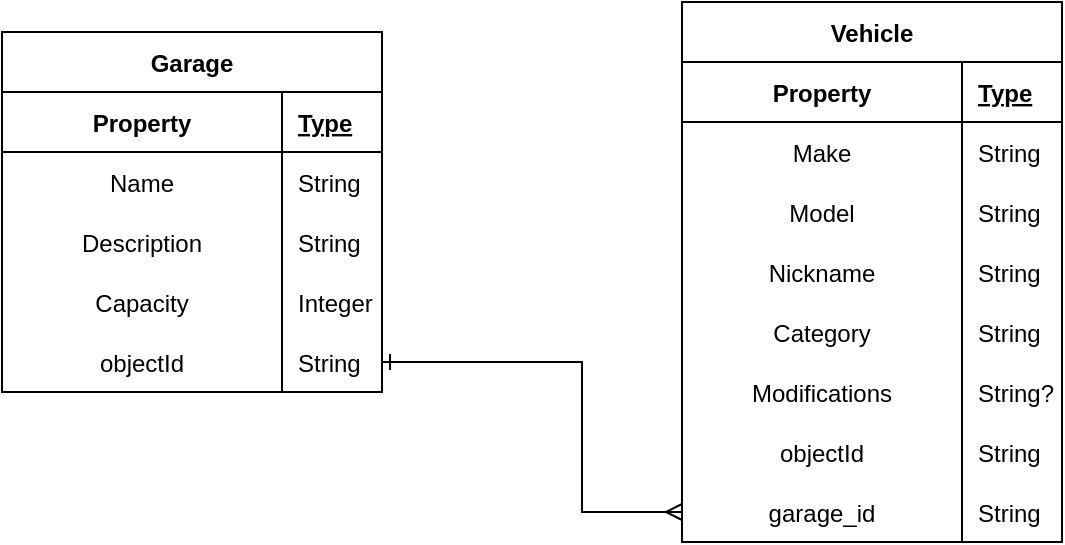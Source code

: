 <mxfile version="20.4.2" type="github">
  <diagram id="mfgf_DxSWvPRphigtXnv" name="Page-1">
    <mxGraphModel dx="946" dy="588" grid="1" gridSize="10" guides="1" tooltips="1" connect="1" arrows="1" fold="1" page="1" pageScale="1" pageWidth="850" pageHeight="1100" math="0" shadow="0">
      <root>
        <mxCell id="0" />
        <mxCell id="1" parent="0" />
        <mxCell id="8G7je8lipAlwb6NqFDqW-27" value="" style="edgeStyle=orthogonalEdgeStyle;rounded=0;orthogonalLoop=1;jettySize=auto;html=1;startArrow=ERone;startFill=0;endArrow=ERmany;endFill=0;exitX=1;exitY=0.5;exitDx=0;exitDy=0;entryX=0;entryY=0.5;entryDx=0;entryDy=0;" parent="1" source="8G7je8lipAlwb6NqFDqW-34" target="8G7je8lipAlwb6NqFDqW-37" edge="1">
          <mxGeometry relative="1" as="geometry">
            <Array as="points">
              <mxPoint x="420" y="285" />
              <mxPoint x="420" y="360" />
            </Array>
          </mxGeometry>
        </mxCell>
        <mxCell id="8G7je8lipAlwb6NqFDqW-1" value="Garage" style="shape=table;startSize=30;container=1;collapsible=1;childLayout=tableLayout;fixedRows=1;rowLines=0;fontStyle=1;align=center;resizeLast=1;" parent="1" vertex="1">
          <mxGeometry x="130" y="120" width="190" height="180" as="geometry">
            <mxRectangle x="160" y="120" width="80" height="30" as="alternateBounds" />
          </mxGeometry>
        </mxCell>
        <mxCell id="8G7je8lipAlwb6NqFDqW-2" value="" style="shape=tableRow;horizontal=0;startSize=0;swimlaneHead=0;swimlaneBody=0;fillColor=none;collapsible=0;dropTarget=0;points=[[0,0.5],[1,0.5]];portConstraint=eastwest;top=0;left=0;right=0;bottom=1;" parent="8G7je8lipAlwb6NqFDqW-1" vertex="1">
          <mxGeometry y="30" width="190" height="30" as="geometry" />
        </mxCell>
        <mxCell id="8G7je8lipAlwb6NqFDqW-3" value="Property" style="shape=partialRectangle;connectable=0;fillColor=none;top=0;left=0;bottom=0;right=0;fontStyle=1;overflow=hidden;" parent="8G7je8lipAlwb6NqFDqW-2" vertex="1">
          <mxGeometry width="140" height="30" as="geometry">
            <mxRectangle width="140" height="30" as="alternateBounds" />
          </mxGeometry>
        </mxCell>
        <mxCell id="8G7je8lipAlwb6NqFDqW-4" value="Type" style="shape=partialRectangle;connectable=0;fillColor=none;top=0;left=0;bottom=0;right=0;align=left;spacingLeft=6;fontStyle=5;overflow=hidden;" parent="8G7je8lipAlwb6NqFDqW-2" vertex="1">
          <mxGeometry x="140" width="50" height="30" as="geometry">
            <mxRectangle width="50" height="30" as="alternateBounds" />
          </mxGeometry>
        </mxCell>
        <mxCell id="8G7je8lipAlwb6NqFDqW-5" value="" style="shape=tableRow;horizontal=0;startSize=0;swimlaneHead=0;swimlaneBody=0;fillColor=none;collapsible=0;dropTarget=0;points=[[0,0.5],[1,0.5]];portConstraint=eastwest;top=0;left=0;right=0;bottom=0;" parent="8G7je8lipAlwb6NqFDqW-1" vertex="1">
          <mxGeometry y="60" width="190" height="30" as="geometry" />
        </mxCell>
        <mxCell id="8G7je8lipAlwb6NqFDqW-6" value="Name" style="shape=partialRectangle;connectable=0;fillColor=none;top=0;left=0;bottom=0;right=0;editable=1;overflow=hidden;" parent="8G7je8lipAlwb6NqFDqW-5" vertex="1">
          <mxGeometry width="140" height="30" as="geometry">
            <mxRectangle width="140" height="30" as="alternateBounds" />
          </mxGeometry>
        </mxCell>
        <mxCell id="8G7je8lipAlwb6NqFDqW-7" value="String" style="shape=partialRectangle;connectable=0;fillColor=none;top=0;left=0;bottom=0;right=0;align=left;spacingLeft=6;overflow=hidden;" parent="8G7je8lipAlwb6NqFDqW-5" vertex="1">
          <mxGeometry x="140" width="50" height="30" as="geometry">
            <mxRectangle width="50" height="30" as="alternateBounds" />
          </mxGeometry>
        </mxCell>
        <mxCell id="8G7je8lipAlwb6NqFDqW-8" value="" style="shape=tableRow;horizontal=0;startSize=0;swimlaneHead=0;swimlaneBody=0;fillColor=none;collapsible=0;dropTarget=0;points=[[0,0.5],[1,0.5]];portConstraint=eastwest;top=0;left=0;right=0;bottom=0;" parent="8G7je8lipAlwb6NqFDqW-1" vertex="1">
          <mxGeometry y="90" width="190" height="30" as="geometry" />
        </mxCell>
        <mxCell id="8G7je8lipAlwb6NqFDqW-9" value="Description" style="shape=partialRectangle;connectable=0;fillColor=none;top=0;left=0;bottom=0;right=0;editable=1;overflow=hidden;" parent="8G7je8lipAlwb6NqFDqW-8" vertex="1">
          <mxGeometry width="140" height="30" as="geometry">
            <mxRectangle width="140" height="30" as="alternateBounds" />
          </mxGeometry>
        </mxCell>
        <mxCell id="8G7je8lipAlwb6NqFDqW-10" value="String" style="shape=partialRectangle;connectable=0;fillColor=none;top=0;left=0;bottom=0;right=0;align=left;spacingLeft=6;overflow=hidden;" parent="8G7je8lipAlwb6NqFDqW-8" vertex="1">
          <mxGeometry x="140" width="50" height="30" as="geometry">
            <mxRectangle width="50" height="30" as="alternateBounds" />
          </mxGeometry>
        </mxCell>
        <mxCell id="8G7je8lipAlwb6NqFDqW-11" value="" style="shape=tableRow;horizontal=0;startSize=0;swimlaneHead=0;swimlaneBody=0;fillColor=none;collapsible=0;dropTarget=0;points=[[0,0.5],[1,0.5]];portConstraint=eastwest;top=0;left=0;right=0;bottom=0;" parent="8G7je8lipAlwb6NqFDqW-1" vertex="1">
          <mxGeometry y="120" width="190" height="30" as="geometry" />
        </mxCell>
        <mxCell id="8G7je8lipAlwb6NqFDqW-12" value="Capacity" style="shape=partialRectangle;connectable=0;fillColor=none;top=0;left=0;bottom=0;right=0;editable=1;overflow=hidden;" parent="8G7je8lipAlwb6NqFDqW-11" vertex="1">
          <mxGeometry width="140" height="30" as="geometry">
            <mxRectangle width="140" height="30" as="alternateBounds" />
          </mxGeometry>
        </mxCell>
        <mxCell id="8G7je8lipAlwb6NqFDqW-13" value="Integer" style="shape=partialRectangle;connectable=0;fillColor=none;top=0;left=0;bottom=0;right=0;align=left;spacingLeft=6;overflow=hidden;" parent="8G7je8lipAlwb6NqFDqW-11" vertex="1">
          <mxGeometry x="140" width="50" height="30" as="geometry">
            <mxRectangle width="50" height="30" as="alternateBounds" />
          </mxGeometry>
        </mxCell>
        <mxCell id="8G7je8lipAlwb6NqFDqW-34" style="shape=tableRow;horizontal=0;startSize=0;swimlaneHead=0;swimlaneBody=0;fillColor=none;collapsible=0;dropTarget=0;points=[[0,0.5],[1,0.5]];portConstraint=eastwest;top=0;left=0;right=0;bottom=0;" parent="8G7je8lipAlwb6NqFDqW-1" vertex="1">
          <mxGeometry y="150" width="190" height="30" as="geometry" />
        </mxCell>
        <mxCell id="8G7je8lipAlwb6NqFDqW-35" value="objectId" style="shape=partialRectangle;connectable=0;fillColor=none;top=0;left=0;bottom=0;right=0;editable=1;overflow=hidden;" parent="8G7je8lipAlwb6NqFDqW-34" vertex="1">
          <mxGeometry width="140" height="30" as="geometry">
            <mxRectangle width="140" height="30" as="alternateBounds" />
          </mxGeometry>
        </mxCell>
        <mxCell id="8G7je8lipAlwb6NqFDqW-36" value="String" style="shape=partialRectangle;connectable=0;fillColor=none;top=0;left=0;bottom=0;right=0;align=left;spacingLeft=6;overflow=hidden;" parent="8G7je8lipAlwb6NqFDqW-34" vertex="1">
          <mxGeometry x="140" width="50" height="30" as="geometry">
            <mxRectangle width="50" height="30" as="alternateBounds" />
          </mxGeometry>
        </mxCell>
        <mxCell id="8G7je8lipAlwb6NqFDqW-14" value="Vehicle" style="shape=table;startSize=30;container=1;collapsible=1;childLayout=tableLayout;fixedRows=1;rowLines=0;fontStyle=1;align=center;resizeLast=1;" parent="1" vertex="1">
          <mxGeometry x="470" y="105" width="190" height="270" as="geometry">
            <mxRectangle x="160" y="120" width="80" height="30" as="alternateBounds" />
          </mxGeometry>
        </mxCell>
        <mxCell id="8G7je8lipAlwb6NqFDqW-15" value="" style="shape=tableRow;horizontal=0;startSize=0;swimlaneHead=0;swimlaneBody=0;fillColor=none;collapsible=0;dropTarget=0;points=[[0,0.5],[1,0.5]];portConstraint=eastwest;top=0;left=0;right=0;bottom=1;" parent="8G7je8lipAlwb6NqFDqW-14" vertex="1">
          <mxGeometry y="30" width="190" height="30" as="geometry" />
        </mxCell>
        <mxCell id="8G7je8lipAlwb6NqFDqW-16" value="Property" style="shape=partialRectangle;connectable=0;fillColor=none;top=0;left=0;bottom=0;right=0;fontStyle=1;overflow=hidden;" parent="8G7je8lipAlwb6NqFDqW-15" vertex="1">
          <mxGeometry width="140" height="30" as="geometry">
            <mxRectangle width="140" height="30" as="alternateBounds" />
          </mxGeometry>
        </mxCell>
        <mxCell id="8G7je8lipAlwb6NqFDqW-17" value="Type" style="shape=partialRectangle;connectable=0;fillColor=none;top=0;left=0;bottom=0;right=0;align=left;spacingLeft=6;fontStyle=5;overflow=hidden;" parent="8G7je8lipAlwb6NqFDqW-15" vertex="1">
          <mxGeometry x="140" width="50" height="30" as="geometry">
            <mxRectangle width="50" height="30" as="alternateBounds" />
          </mxGeometry>
        </mxCell>
        <mxCell id="8G7je8lipAlwb6NqFDqW-18" value="" style="shape=tableRow;horizontal=0;startSize=0;swimlaneHead=0;swimlaneBody=0;fillColor=none;collapsible=0;dropTarget=0;points=[[0,0.5],[1,0.5]];portConstraint=eastwest;top=0;left=0;right=0;bottom=0;" parent="8G7je8lipAlwb6NqFDqW-14" vertex="1">
          <mxGeometry y="60" width="190" height="30" as="geometry" />
        </mxCell>
        <mxCell id="8G7je8lipAlwb6NqFDqW-19" value="Make" style="shape=partialRectangle;connectable=0;fillColor=none;top=0;left=0;bottom=0;right=0;editable=1;overflow=hidden;" parent="8G7je8lipAlwb6NqFDqW-18" vertex="1">
          <mxGeometry width="140" height="30" as="geometry">
            <mxRectangle width="140" height="30" as="alternateBounds" />
          </mxGeometry>
        </mxCell>
        <mxCell id="8G7je8lipAlwb6NqFDqW-20" value="String" style="shape=partialRectangle;connectable=0;fillColor=none;top=0;left=0;bottom=0;right=0;align=left;spacingLeft=6;overflow=hidden;" parent="8G7je8lipAlwb6NqFDqW-18" vertex="1">
          <mxGeometry x="140" width="50" height="30" as="geometry">
            <mxRectangle width="50" height="30" as="alternateBounds" />
          </mxGeometry>
        </mxCell>
        <mxCell id="8G7je8lipAlwb6NqFDqW-21" value="" style="shape=tableRow;horizontal=0;startSize=0;swimlaneHead=0;swimlaneBody=0;fillColor=none;collapsible=0;dropTarget=0;points=[[0,0.5],[1,0.5]];portConstraint=eastwest;top=0;left=0;right=0;bottom=0;" parent="8G7je8lipAlwb6NqFDqW-14" vertex="1">
          <mxGeometry y="90" width="190" height="30" as="geometry" />
        </mxCell>
        <mxCell id="8G7je8lipAlwb6NqFDqW-22" value="Model" style="shape=partialRectangle;connectable=0;fillColor=none;top=0;left=0;bottom=0;right=0;editable=1;overflow=hidden;" parent="8G7je8lipAlwb6NqFDqW-21" vertex="1">
          <mxGeometry width="140" height="30" as="geometry">
            <mxRectangle width="140" height="30" as="alternateBounds" />
          </mxGeometry>
        </mxCell>
        <mxCell id="8G7je8lipAlwb6NqFDqW-23" value="String" style="shape=partialRectangle;connectable=0;fillColor=none;top=0;left=0;bottom=0;right=0;align=left;spacingLeft=6;overflow=hidden;" parent="8G7je8lipAlwb6NqFDqW-21" vertex="1">
          <mxGeometry x="140" width="50" height="30" as="geometry">
            <mxRectangle width="50" height="30" as="alternateBounds" />
          </mxGeometry>
        </mxCell>
        <mxCell id="8G7je8lipAlwb6NqFDqW-24" value="" style="shape=tableRow;horizontal=0;startSize=0;swimlaneHead=0;swimlaneBody=0;fillColor=none;collapsible=0;dropTarget=0;points=[[0,0.5],[1,0.5]];portConstraint=eastwest;top=0;left=0;right=0;bottom=0;" parent="8G7je8lipAlwb6NqFDqW-14" vertex="1">
          <mxGeometry y="120" width="190" height="30" as="geometry" />
        </mxCell>
        <mxCell id="8G7je8lipAlwb6NqFDqW-25" value="Nickname" style="shape=partialRectangle;connectable=0;fillColor=none;top=0;left=0;bottom=0;right=0;editable=1;overflow=hidden;" parent="8G7je8lipAlwb6NqFDqW-24" vertex="1">
          <mxGeometry width="140" height="30" as="geometry">
            <mxRectangle width="140" height="30" as="alternateBounds" />
          </mxGeometry>
        </mxCell>
        <mxCell id="8G7je8lipAlwb6NqFDqW-26" value="String" style="shape=partialRectangle;connectable=0;fillColor=none;top=0;left=0;bottom=0;right=0;align=left;spacingLeft=6;overflow=hidden;" parent="8G7je8lipAlwb6NqFDqW-24" vertex="1">
          <mxGeometry x="140" width="50" height="30" as="geometry">
            <mxRectangle width="50" height="30" as="alternateBounds" />
          </mxGeometry>
        </mxCell>
        <mxCell id="dCpzDybhtS82MDEVjnS--1" style="shape=tableRow;horizontal=0;startSize=0;swimlaneHead=0;swimlaneBody=0;fillColor=none;collapsible=0;dropTarget=0;points=[[0,0.5],[1,0.5]];portConstraint=eastwest;top=0;left=0;right=0;bottom=0;" vertex="1" parent="8G7je8lipAlwb6NqFDqW-14">
          <mxGeometry y="150" width="190" height="30" as="geometry" />
        </mxCell>
        <mxCell id="dCpzDybhtS82MDEVjnS--2" value="Category" style="shape=partialRectangle;connectable=0;fillColor=none;top=0;left=0;bottom=0;right=0;editable=1;overflow=hidden;" vertex="1" parent="dCpzDybhtS82MDEVjnS--1">
          <mxGeometry width="140" height="30" as="geometry">
            <mxRectangle width="140" height="30" as="alternateBounds" />
          </mxGeometry>
        </mxCell>
        <mxCell id="dCpzDybhtS82MDEVjnS--3" value="String" style="shape=partialRectangle;connectable=0;fillColor=none;top=0;left=0;bottom=0;right=0;align=left;spacingLeft=6;overflow=hidden;" vertex="1" parent="dCpzDybhtS82MDEVjnS--1">
          <mxGeometry x="140" width="50" height="30" as="geometry">
            <mxRectangle width="50" height="30" as="alternateBounds" />
          </mxGeometry>
        </mxCell>
        <mxCell id="8G7je8lipAlwb6NqFDqW-28" style="shape=tableRow;horizontal=0;startSize=0;swimlaneHead=0;swimlaneBody=0;fillColor=none;collapsible=0;dropTarget=0;points=[[0,0.5],[1,0.5]];portConstraint=eastwest;top=0;left=0;right=0;bottom=0;" parent="8G7je8lipAlwb6NqFDqW-14" vertex="1">
          <mxGeometry y="180" width="190" height="30" as="geometry" />
        </mxCell>
        <mxCell id="8G7je8lipAlwb6NqFDqW-29" value="Modifications" style="shape=partialRectangle;connectable=0;fillColor=none;top=0;left=0;bottom=0;right=0;editable=1;overflow=hidden;" parent="8G7je8lipAlwb6NqFDqW-28" vertex="1">
          <mxGeometry width="140" height="30" as="geometry">
            <mxRectangle width="140" height="30" as="alternateBounds" />
          </mxGeometry>
        </mxCell>
        <mxCell id="8G7je8lipAlwb6NqFDqW-30" value="String?" style="shape=partialRectangle;connectable=0;fillColor=none;top=0;left=0;bottom=0;right=0;align=left;spacingLeft=6;overflow=hidden;" parent="8G7je8lipAlwb6NqFDqW-28" vertex="1">
          <mxGeometry x="140" width="50" height="30" as="geometry">
            <mxRectangle width="50" height="30" as="alternateBounds" />
          </mxGeometry>
        </mxCell>
        <mxCell id="8G7je8lipAlwb6NqFDqW-31" style="shape=tableRow;horizontal=0;startSize=0;swimlaneHead=0;swimlaneBody=0;fillColor=none;collapsible=0;dropTarget=0;points=[[0,0.5],[1,0.5]];portConstraint=eastwest;top=0;left=0;right=0;bottom=0;" parent="8G7je8lipAlwb6NqFDqW-14" vertex="1">
          <mxGeometry y="210" width="190" height="30" as="geometry" />
        </mxCell>
        <mxCell id="8G7je8lipAlwb6NqFDqW-32" value="objectId" style="shape=partialRectangle;connectable=0;fillColor=none;top=0;left=0;bottom=0;right=0;editable=1;overflow=hidden;" parent="8G7je8lipAlwb6NqFDqW-31" vertex="1">
          <mxGeometry width="140" height="30" as="geometry">
            <mxRectangle width="140" height="30" as="alternateBounds" />
          </mxGeometry>
        </mxCell>
        <mxCell id="8G7je8lipAlwb6NqFDqW-33" value="String" style="shape=partialRectangle;connectable=0;fillColor=none;top=0;left=0;bottom=0;right=0;align=left;spacingLeft=6;overflow=hidden;" parent="8G7je8lipAlwb6NqFDqW-31" vertex="1">
          <mxGeometry x="140" width="50" height="30" as="geometry">
            <mxRectangle width="50" height="30" as="alternateBounds" />
          </mxGeometry>
        </mxCell>
        <mxCell id="8G7je8lipAlwb6NqFDqW-37" style="shape=tableRow;horizontal=0;startSize=0;swimlaneHead=0;swimlaneBody=0;fillColor=none;collapsible=0;dropTarget=0;points=[[0,0.5],[1,0.5]];portConstraint=eastwest;top=0;left=0;right=0;bottom=0;" parent="8G7je8lipAlwb6NqFDqW-14" vertex="1">
          <mxGeometry y="240" width="190" height="30" as="geometry" />
        </mxCell>
        <mxCell id="8G7je8lipAlwb6NqFDqW-38" value="garage_id" style="shape=partialRectangle;connectable=0;fillColor=none;top=0;left=0;bottom=0;right=0;editable=1;overflow=hidden;" parent="8G7je8lipAlwb6NqFDqW-37" vertex="1">
          <mxGeometry width="140" height="30" as="geometry">
            <mxRectangle width="140" height="30" as="alternateBounds" />
          </mxGeometry>
        </mxCell>
        <mxCell id="8G7je8lipAlwb6NqFDqW-39" value="String" style="shape=partialRectangle;connectable=0;fillColor=none;top=0;left=0;bottom=0;right=0;align=left;spacingLeft=6;overflow=hidden;" parent="8G7je8lipAlwb6NqFDqW-37" vertex="1">
          <mxGeometry x="140" width="50" height="30" as="geometry">
            <mxRectangle width="50" height="30" as="alternateBounds" />
          </mxGeometry>
        </mxCell>
      </root>
    </mxGraphModel>
  </diagram>
</mxfile>
